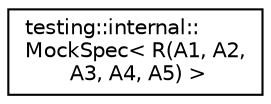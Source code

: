 digraph "Graphical Class Hierarchy"
{
  edge [fontname="Helvetica",fontsize="10",labelfontname="Helvetica",labelfontsize="10"];
  node [fontname="Helvetica",fontsize="10",shape=record];
  rankdir="LR";
  Node0 [label="testing::internal::\lMockSpec\< R(A1, A2,\l A3, A4, A5) \>",height=0.2,width=0.4,color="black", fillcolor="white", style="filled",URL="$classtesting_1_1internal_1_1MockSpec.html"];
}
